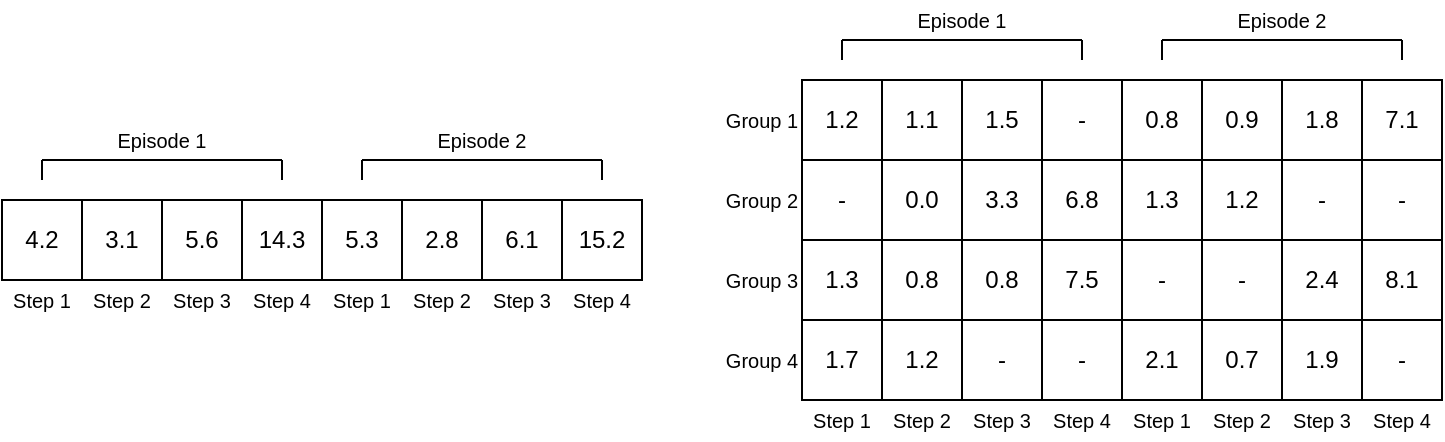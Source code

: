 <mxfile version="24.3.1" type="device">
  <diagram name="Page-1" id="fozd880B7IRvszIvP1ci">
    <mxGraphModel dx="887" dy="720" grid="1" gridSize="10" guides="1" tooltips="1" connect="1" arrows="1" fold="1" page="1" pageScale="1" pageWidth="827" pageHeight="1169" math="0" shadow="0">
      <root>
        <mxCell id="0" />
        <mxCell id="1" parent="0" />
        <mxCell id="mPwbwdcTfQN4pYjI0akt-196" value="4.2" style="rounded=0;whiteSpace=wrap;html=1;" vertex="1" parent="1">
          <mxGeometry x="50" y="120" width="40" height="40" as="geometry" />
        </mxCell>
        <mxCell id="mPwbwdcTfQN4pYjI0akt-197" value="3.1" style="rounded=0;whiteSpace=wrap;html=1;" vertex="1" parent="1">
          <mxGeometry x="90" y="120" width="40" height="40" as="geometry" />
        </mxCell>
        <mxCell id="mPwbwdcTfQN4pYjI0akt-198" value="5.6" style="rounded=0;whiteSpace=wrap;html=1;" vertex="1" parent="1">
          <mxGeometry x="130" y="120" width="40" height="40" as="geometry" />
        </mxCell>
        <mxCell id="mPwbwdcTfQN4pYjI0akt-199" value="14.3" style="rounded=0;whiteSpace=wrap;html=1;" vertex="1" parent="1">
          <mxGeometry x="170" y="120" width="40" height="40" as="geometry" />
        </mxCell>
        <mxCell id="mPwbwdcTfQN4pYjI0akt-200" value="5.3" style="rounded=0;whiteSpace=wrap;html=1;" vertex="1" parent="1">
          <mxGeometry x="210" y="120" width="40" height="40" as="geometry" />
        </mxCell>
        <mxCell id="mPwbwdcTfQN4pYjI0akt-201" value="2.8" style="rounded=0;whiteSpace=wrap;html=1;" vertex="1" parent="1">
          <mxGeometry x="250" y="120" width="40" height="40" as="geometry" />
        </mxCell>
        <mxCell id="mPwbwdcTfQN4pYjI0akt-202" value="6.1" style="rounded=0;whiteSpace=wrap;html=1;" vertex="1" parent="1">
          <mxGeometry x="290" y="120" width="40" height="40" as="geometry" />
        </mxCell>
        <mxCell id="mPwbwdcTfQN4pYjI0akt-203" value="Step 1" style="text;html=1;align=center;verticalAlign=middle;whiteSpace=wrap;rounded=0;fontSize=10;" vertex="1" parent="1">
          <mxGeometry x="50" y="160" width="40" height="20" as="geometry" />
        </mxCell>
        <mxCell id="mPwbwdcTfQN4pYjI0akt-204" value="Step 2" style="text;html=1;align=center;verticalAlign=middle;whiteSpace=wrap;rounded=0;fontSize=10;" vertex="1" parent="1">
          <mxGeometry x="90" y="160" width="40" height="20" as="geometry" />
        </mxCell>
        <mxCell id="mPwbwdcTfQN4pYjI0akt-205" value="Step 3" style="text;html=1;align=center;verticalAlign=middle;whiteSpace=wrap;rounded=0;fontSize=10;" vertex="1" parent="1">
          <mxGeometry x="130" y="160" width="40" height="20" as="geometry" />
        </mxCell>
        <mxCell id="mPwbwdcTfQN4pYjI0akt-206" value="Step 4" style="text;html=1;align=center;verticalAlign=middle;whiteSpace=wrap;rounded=0;fontSize=10;" vertex="1" parent="1">
          <mxGeometry x="170" y="160" width="40" height="20" as="geometry" />
        </mxCell>
        <mxCell id="mPwbwdcTfQN4pYjI0akt-207" value="Step 1" style="text;html=1;align=center;verticalAlign=middle;whiteSpace=wrap;rounded=0;fontSize=10;" vertex="1" parent="1">
          <mxGeometry x="210" y="160" width="40" height="20" as="geometry" />
        </mxCell>
        <mxCell id="mPwbwdcTfQN4pYjI0akt-208" value="Step 2" style="text;html=1;align=center;verticalAlign=middle;whiteSpace=wrap;rounded=0;fontSize=10;" vertex="1" parent="1">
          <mxGeometry x="250" y="160" width="40" height="20" as="geometry" />
        </mxCell>
        <mxCell id="mPwbwdcTfQN4pYjI0akt-209" value="Step 3" style="text;html=1;align=center;verticalAlign=middle;whiteSpace=wrap;rounded=0;fontSize=10;" vertex="1" parent="1">
          <mxGeometry x="290" y="160" width="40" height="20" as="geometry" />
        </mxCell>
        <mxCell id="mPwbwdcTfQN4pYjI0akt-210" value="15.2" style="rounded=0;whiteSpace=wrap;html=1;" vertex="1" parent="1">
          <mxGeometry x="330" y="120" width="40" height="40" as="geometry" />
        </mxCell>
        <mxCell id="mPwbwdcTfQN4pYjI0akt-211" value="Step 4" style="text;html=1;align=center;verticalAlign=middle;whiteSpace=wrap;rounded=0;fontSize=10;" vertex="1" parent="1">
          <mxGeometry x="330" y="160" width="40" height="20" as="geometry" />
        </mxCell>
        <mxCell id="mPwbwdcTfQN4pYjI0akt-212" value="-" style="rounded=0;whiteSpace=wrap;html=1;" vertex="1" parent="1">
          <mxGeometry x="570" y="60" width="40" height="40" as="geometry" />
        </mxCell>
        <mxCell id="mPwbwdcTfQN4pYjI0akt-213" value="Step 1" style="text;html=1;align=center;verticalAlign=middle;whiteSpace=wrap;rounded=0;fontSize=10;" vertex="1" parent="1">
          <mxGeometry x="450" y="220" width="40" height="20" as="geometry" />
        </mxCell>
        <mxCell id="mPwbwdcTfQN4pYjI0akt-214" value="Step 2" style="text;html=1;align=center;verticalAlign=middle;whiteSpace=wrap;rounded=0;fontSize=10;" vertex="1" parent="1">
          <mxGeometry x="490" y="220" width="40" height="20" as="geometry" />
        </mxCell>
        <mxCell id="mPwbwdcTfQN4pYjI0akt-215" value="Step 3" style="text;html=1;align=center;verticalAlign=middle;whiteSpace=wrap;rounded=0;fontSize=10;" vertex="1" parent="1">
          <mxGeometry x="530" y="220" width="40" height="20" as="geometry" />
        </mxCell>
        <mxCell id="mPwbwdcTfQN4pYjI0akt-216" value="Step 4" style="text;html=1;align=center;verticalAlign=middle;whiteSpace=wrap;rounded=0;fontSize=10;" vertex="1" parent="1">
          <mxGeometry x="570" y="220" width="40" height="20" as="geometry" />
        </mxCell>
        <mxCell id="mPwbwdcTfQN4pYjI0akt-217" value="Step 1" style="text;html=1;align=center;verticalAlign=middle;whiteSpace=wrap;rounded=0;fontSize=10;" vertex="1" parent="1">
          <mxGeometry x="610" y="220" width="40" height="20" as="geometry" />
        </mxCell>
        <mxCell id="mPwbwdcTfQN4pYjI0akt-218" value="Step 2" style="text;html=1;align=center;verticalAlign=middle;whiteSpace=wrap;rounded=0;fontSize=10;" vertex="1" parent="1">
          <mxGeometry x="650" y="220" width="40" height="20" as="geometry" />
        </mxCell>
        <mxCell id="mPwbwdcTfQN4pYjI0akt-219" value="Step 3" style="text;html=1;align=center;verticalAlign=middle;whiteSpace=wrap;rounded=0;fontSize=10;" vertex="1" parent="1">
          <mxGeometry x="690" y="220" width="40" height="20" as="geometry" />
        </mxCell>
        <mxCell id="mPwbwdcTfQN4pYjI0akt-220" value="7.1" style="rounded=0;whiteSpace=wrap;html=1;" vertex="1" parent="1">
          <mxGeometry x="730" y="60" width="40" height="40" as="geometry" />
        </mxCell>
        <mxCell id="mPwbwdcTfQN4pYjI0akt-221" value="Step 4" style="text;html=1;align=center;verticalAlign=middle;whiteSpace=wrap;rounded=0;fontSize=10;" vertex="1" parent="1">
          <mxGeometry x="730" y="220" width="40" height="20" as="geometry" />
        </mxCell>
        <mxCell id="mPwbwdcTfQN4pYjI0akt-222" value="6.8" style="rounded=0;whiteSpace=wrap;html=1;" vertex="1" parent="1">
          <mxGeometry x="570" y="100" width="40" height="40" as="geometry" />
        </mxCell>
        <mxCell id="mPwbwdcTfQN4pYjI0akt-223" value="-" style="rounded=0;whiteSpace=wrap;html=1;" vertex="1" parent="1">
          <mxGeometry x="730" y="100" width="40" height="40" as="geometry" />
        </mxCell>
        <mxCell id="mPwbwdcTfQN4pYjI0akt-224" value="7.5" style="rounded=0;whiteSpace=wrap;html=1;" vertex="1" parent="1">
          <mxGeometry x="570" y="140" width="40" height="40" as="geometry" />
        </mxCell>
        <mxCell id="mPwbwdcTfQN4pYjI0akt-225" value="8.1" style="rounded=0;whiteSpace=wrap;html=1;" vertex="1" parent="1">
          <mxGeometry x="730" y="140" width="40" height="40" as="geometry" />
        </mxCell>
        <mxCell id="mPwbwdcTfQN4pYjI0akt-226" value="-" style="rounded=0;whiteSpace=wrap;html=1;" vertex="1" parent="1">
          <mxGeometry x="570" y="180" width="40" height="40" as="geometry" />
        </mxCell>
        <mxCell id="mPwbwdcTfQN4pYjI0akt-227" value="-" style="rounded=0;whiteSpace=wrap;html=1;" vertex="1" parent="1">
          <mxGeometry x="730" y="180" width="40" height="40" as="geometry" />
        </mxCell>
        <mxCell id="mPwbwdcTfQN4pYjI0akt-228" value="1.8" style="rounded=0;whiteSpace=wrap;html=1;" vertex="1" parent="1">
          <mxGeometry x="690" y="60" width="40" height="40" as="geometry" />
        </mxCell>
        <mxCell id="mPwbwdcTfQN4pYjI0akt-229" value="-" style="rounded=0;whiteSpace=wrap;html=1;" vertex="1" parent="1">
          <mxGeometry x="690" y="100" width="40" height="40" as="geometry" />
        </mxCell>
        <mxCell id="mPwbwdcTfQN4pYjI0akt-230" value="2.4" style="rounded=0;whiteSpace=wrap;html=1;" vertex="1" parent="1">
          <mxGeometry x="690" y="140" width="40" height="40" as="geometry" />
        </mxCell>
        <mxCell id="mPwbwdcTfQN4pYjI0akt-231" value="1.9" style="rounded=0;whiteSpace=wrap;html=1;" vertex="1" parent="1">
          <mxGeometry x="690" y="180" width="40" height="40" as="geometry" />
        </mxCell>
        <mxCell id="mPwbwdcTfQN4pYjI0akt-232" value="0.9" style="rounded=0;whiteSpace=wrap;html=1;" vertex="1" parent="1">
          <mxGeometry x="650" y="60" width="40" height="40" as="geometry" />
        </mxCell>
        <mxCell id="mPwbwdcTfQN4pYjI0akt-233" value="1.2" style="rounded=0;whiteSpace=wrap;html=1;" vertex="1" parent="1">
          <mxGeometry x="650" y="100" width="40" height="40" as="geometry" />
        </mxCell>
        <mxCell id="mPwbwdcTfQN4pYjI0akt-234" value="-" style="rounded=0;whiteSpace=wrap;html=1;" vertex="1" parent="1">
          <mxGeometry x="650" y="140" width="40" height="40" as="geometry" />
        </mxCell>
        <mxCell id="mPwbwdcTfQN4pYjI0akt-235" value="0.7" style="rounded=0;whiteSpace=wrap;html=1;" vertex="1" parent="1">
          <mxGeometry x="650" y="180" width="40" height="40" as="geometry" />
        </mxCell>
        <mxCell id="mPwbwdcTfQN4pYjI0akt-236" value="0.8" style="rounded=0;whiteSpace=wrap;html=1;" vertex="1" parent="1">
          <mxGeometry x="610" y="60" width="40" height="40" as="geometry" />
        </mxCell>
        <mxCell id="mPwbwdcTfQN4pYjI0akt-237" value="1.3" style="rounded=0;whiteSpace=wrap;html=1;" vertex="1" parent="1">
          <mxGeometry x="610" y="100" width="40" height="40" as="geometry" />
        </mxCell>
        <mxCell id="mPwbwdcTfQN4pYjI0akt-238" value="-" style="rounded=0;whiteSpace=wrap;html=1;" vertex="1" parent="1">
          <mxGeometry x="610" y="140" width="40" height="40" as="geometry" />
        </mxCell>
        <mxCell id="mPwbwdcTfQN4pYjI0akt-239" value="2.1" style="rounded=0;whiteSpace=wrap;html=1;" vertex="1" parent="1">
          <mxGeometry x="610" y="180" width="40" height="40" as="geometry" />
        </mxCell>
        <mxCell id="mPwbwdcTfQN4pYjI0akt-240" value="1.5" style="rounded=0;whiteSpace=wrap;html=1;" vertex="1" parent="1">
          <mxGeometry x="530" y="60" width="40" height="40" as="geometry" />
        </mxCell>
        <mxCell id="mPwbwdcTfQN4pYjI0akt-241" value="3.3" style="rounded=0;whiteSpace=wrap;html=1;" vertex="1" parent="1">
          <mxGeometry x="530" y="100" width="40" height="40" as="geometry" />
        </mxCell>
        <mxCell id="mPwbwdcTfQN4pYjI0akt-242" value="0.8" style="rounded=0;whiteSpace=wrap;html=1;" vertex="1" parent="1">
          <mxGeometry x="530" y="140" width="40" height="40" as="geometry" />
        </mxCell>
        <mxCell id="mPwbwdcTfQN4pYjI0akt-243" value="-" style="rounded=0;whiteSpace=wrap;html=1;" vertex="1" parent="1">
          <mxGeometry x="530" y="180" width="40" height="40" as="geometry" />
        </mxCell>
        <mxCell id="mPwbwdcTfQN4pYjI0akt-244" value="1.1" style="rounded=0;whiteSpace=wrap;html=1;" vertex="1" parent="1">
          <mxGeometry x="490" y="60" width="40" height="40" as="geometry" />
        </mxCell>
        <mxCell id="mPwbwdcTfQN4pYjI0akt-245" value="0.0" style="rounded=0;whiteSpace=wrap;html=1;" vertex="1" parent="1">
          <mxGeometry x="490" y="100" width="40" height="40" as="geometry" />
        </mxCell>
        <mxCell id="mPwbwdcTfQN4pYjI0akt-246" value="0.8" style="rounded=0;whiteSpace=wrap;html=1;" vertex="1" parent="1">
          <mxGeometry x="490" y="140" width="40" height="40" as="geometry" />
        </mxCell>
        <mxCell id="mPwbwdcTfQN4pYjI0akt-247" value="1.2" style="rounded=0;whiteSpace=wrap;html=1;" vertex="1" parent="1">
          <mxGeometry x="490" y="180" width="40" height="40" as="geometry" />
        </mxCell>
        <mxCell id="mPwbwdcTfQN4pYjI0akt-248" value="1.2" style="rounded=0;whiteSpace=wrap;html=1;" vertex="1" parent="1">
          <mxGeometry x="450" y="60" width="40" height="40" as="geometry" />
        </mxCell>
        <mxCell id="mPwbwdcTfQN4pYjI0akt-249" value="-" style="rounded=0;whiteSpace=wrap;html=1;" vertex="1" parent="1">
          <mxGeometry x="450" y="100" width="40" height="40" as="geometry" />
        </mxCell>
        <mxCell id="mPwbwdcTfQN4pYjI0akt-250" value="1.3" style="rounded=0;whiteSpace=wrap;html=1;" vertex="1" parent="1">
          <mxGeometry x="450" y="140" width="40" height="40" as="geometry" />
        </mxCell>
        <mxCell id="mPwbwdcTfQN4pYjI0akt-251" value="1.7" style="rounded=0;whiteSpace=wrap;html=1;" vertex="1" parent="1">
          <mxGeometry x="450" y="180" width="40" height="40" as="geometry" />
        </mxCell>
        <mxCell id="mPwbwdcTfQN4pYjI0akt-252" value="Group 1" style="text;html=1;align=center;verticalAlign=middle;whiteSpace=wrap;rounded=0;fontSize=10;" vertex="1" parent="1">
          <mxGeometry x="410" y="60" width="40" height="40" as="geometry" />
        </mxCell>
        <mxCell id="mPwbwdcTfQN4pYjI0akt-253" value="Group 2" style="text;html=1;align=center;verticalAlign=middle;whiteSpace=wrap;rounded=0;fontSize=10;" vertex="1" parent="1">
          <mxGeometry x="410" y="100" width="40" height="40" as="geometry" />
        </mxCell>
        <mxCell id="mPwbwdcTfQN4pYjI0akt-254" value="Group 3" style="text;html=1;align=center;verticalAlign=middle;whiteSpace=wrap;rounded=0;fontSize=10;" vertex="1" parent="1">
          <mxGeometry x="410" y="140" width="40" height="40" as="geometry" />
        </mxCell>
        <mxCell id="mPwbwdcTfQN4pYjI0akt-255" value="Group 4" style="text;html=1;align=center;verticalAlign=middle;whiteSpace=wrap;rounded=0;fontSize=10;" vertex="1" parent="1">
          <mxGeometry x="410" y="180" width="40" height="40" as="geometry" />
        </mxCell>
        <mxCell id="mPwbwdcTfQN4pYjI0akt-256" value="Episode 1" style="text;html=1;align=center;verticalAlign=middle;whiteSpace=wrap;rounded=0;fontSize=10;" vertex="1" parent="1">
          <mxGeometry x="70" y="80" width="120" height="20" as="geometry" />
        </mxCell>
        <mxCell id="mPwbwdcTfQN4pYjI0akt-257" value="" style="endArrow=none;html=1;rounded=0;" edge="1" parent="1">
          <mxGeometry width="50" height="50" relative="1" as="geometry">
            <mxPoint x="70" y="100" as="sourcePoint" />
            <mxPoint x="190" y="100" as="targetPoint" />
          </mxGeometry>
        </mxCell>
        <mxCell id="mPwbwdcTfQN4pYjI0akt-258" value="" style="endArrow=none;html=1;rounded=0;" edge="1" parent="1">
          <mxGeometry width="50" height="50" relative="1" as="geometry">
            <mxPoint x="190" y="110" as="sourcePoint" />
            <mxPoint x="190" y="100" as="targetPoint" />
          </mxGeometry>
        </mxCell>
        <mxCell id="mPwbwdcTfQN4pYjI0akt-259" value="" style="endArrow=none;html=1;rounded=0;" edge="1" parent="1">
          <mxGeometry width="50" height="50" relative="1" as="geometry">
            <mxPoint x="70" y="110" as="sourcePoint" />
            <mxPoint x="70" y="100" as="targetPoint" />
          </mxGeometry>
        </mxCell>
        <mxCell id="mPwbwdcTfQN4pYjI0akt-260" value="Episode 2" style="text;html=1;align=center;verticalAlign=middle;whiteSpace=wrap;rounded=0;fontSize=10;" vertex="1" parent="1">
          <mxGeometry x="230" y="80" width="120" height="20" as="geometry" />
        </mxCell>
        <mxCell id="mPwbwdcTfQN4pYjI0akt-261" value="" style="endArrow=none;html=1;rounded=0;" edge="1" parent="1">
          <mxGeometry width="50" height="50" relative="1" as="geometry">
            <mxPoint x="230" y="100" as="sourcePoint" />
            <mxPoint x="350" y="100" as="targetPoint" />
          </mxGeometry>
        </mxCell>
        <mxCell id="mPwbwdcTfQN4pYjI0akt-262" value="" style="endArrow=none;html=1;rounded=0;" edge="1" parent="1">
          <mxGeometry width="50" height="50" relative="1" as="geometry">
            <mxPoint x="350" y="110" as="sourcePoint" />
            <mxPoint x="350" y="100" as="targetPoint" />
          </mxGeometry>
        </mxCell>
        <mxCell id="mPwbwdcTfQN4pYjI0akt-263" value="" style="endArrow=none;html=1;rounded=0;" edge="1" parent="1">
          <mxGeometry width="50" height="50" relative="1" as="geometry">
            <mxPoint x="230" y="110" as="sourcePoint" />
            <mxPoint x="230" y="100" as="targetPoint" />
          </mxGeometry>
        </mxCell>
        <mxCell id="mPwbwdcTfQN4pYjI0akt-264" value="Episode 1" style="text;html=1;align=center;verticalAlign=middle;whiteSpace=wrap;rounded=0;fontSize=10;" vertex="1" parent="1">
          <mxGeometry x="470" y="20" width="120" height="20" as="geometry" />
        </mxCell>
        <mxCell id="mPwbwdcTfQN4pYjI0akt-265" value="" style="endArrow=none;html=1;rounded=0;" edge="1" parent="1">
          <mxGeometry width="50" height="50" relative="1" as="geometry">
            <mxPoint x="470" y="40" as="sourcePoint" />
            <mxPoint x="590" y="40" as="targetPoint" />
          </mxGeometry>
        </mxCell>
        <mxCell id="mPwbwdcTfQN4pYjI0akt-266" value="" style="endArrow=none;html=1;rounded=0;" edge="1" parent="1">
          <mxGeometry width="50" height="50" relative="1" as="geometry">
            <mxPoint x="590" y="50" as="sourcePoint" />
            <mxPoint x="590" y="40" as="targetPoint" />
          </mxGeometry>
        </mxCell>
        <mxCell id="mPwbwdcTfQN4pYjI0akt-267" value="" style="endArrow=none;html=1;rounded=0;" edge="1" parent="1">
          <mxGeometry width="50" height="50" relative="1" as="geometry">
            <mxPoint x="470" y="50" as="sourcePoint" />
            <mxPoint x="470" y="40" as="targetPoint" />
          </mxGeometry>
        </mxCell>
        <mxCell id="mPwbwdcTfQN4pYjI0akt-268" value="Episode 2" style="text;html=1;align=center;verticalAlign=middle;whiteSpace=wrap;rounded=0;fontSize=10;" vertex="1" parent="1">
          <mxGeometry x="630" y="20" width="120" height="20" as="geometry" />
        </mxCell>
        <mxCell id="mPwbwdcTfQN4pYjI0akt-269" value="" style="endArrow=none;html=1;rounded=0;" edge="1" parent="1">
          <mxGeometry width="50" height="50" relative="1" as="geometry">
            <mxPoint x="630" y="40" as="sourcePoint" />
            <mxPoint x="750" y="40" as="targetPoint" />
          </mxGeometry>
        </mxCell>
        <mxCell id="mPwbwdcTfQN4pYjI0akt-270" value="" style="endArrow=none;html=1;rounded=0;" edge="1" parent="1">
          <mxGeometry width="50" height="50" relative="1" as="geometry">
            <mxPoint x="750" y="50" as="sourcePoint" />
            <mxPoint x="750" y="40" as="targetPoint" />
          </mxGeometry>
        </mxCell>
        <mxCell id="mPwbwdcTfQN4pYjI0akt-271" value="" style="endArrow=none;html=1;rounded=0;" edge="1" parent="1">
          <mxGeometry width="50" height="50" relative="1" as="geometry">
            <mxPoint x="630" y="50" as="sourcePoint" />
            <mxPoint x="630" y="40" as="targetPoint" />
          </mxGeometry>
        </mxCell>
      </root>
    </mxGraphModel>
  </diagram>
</mxfile>
